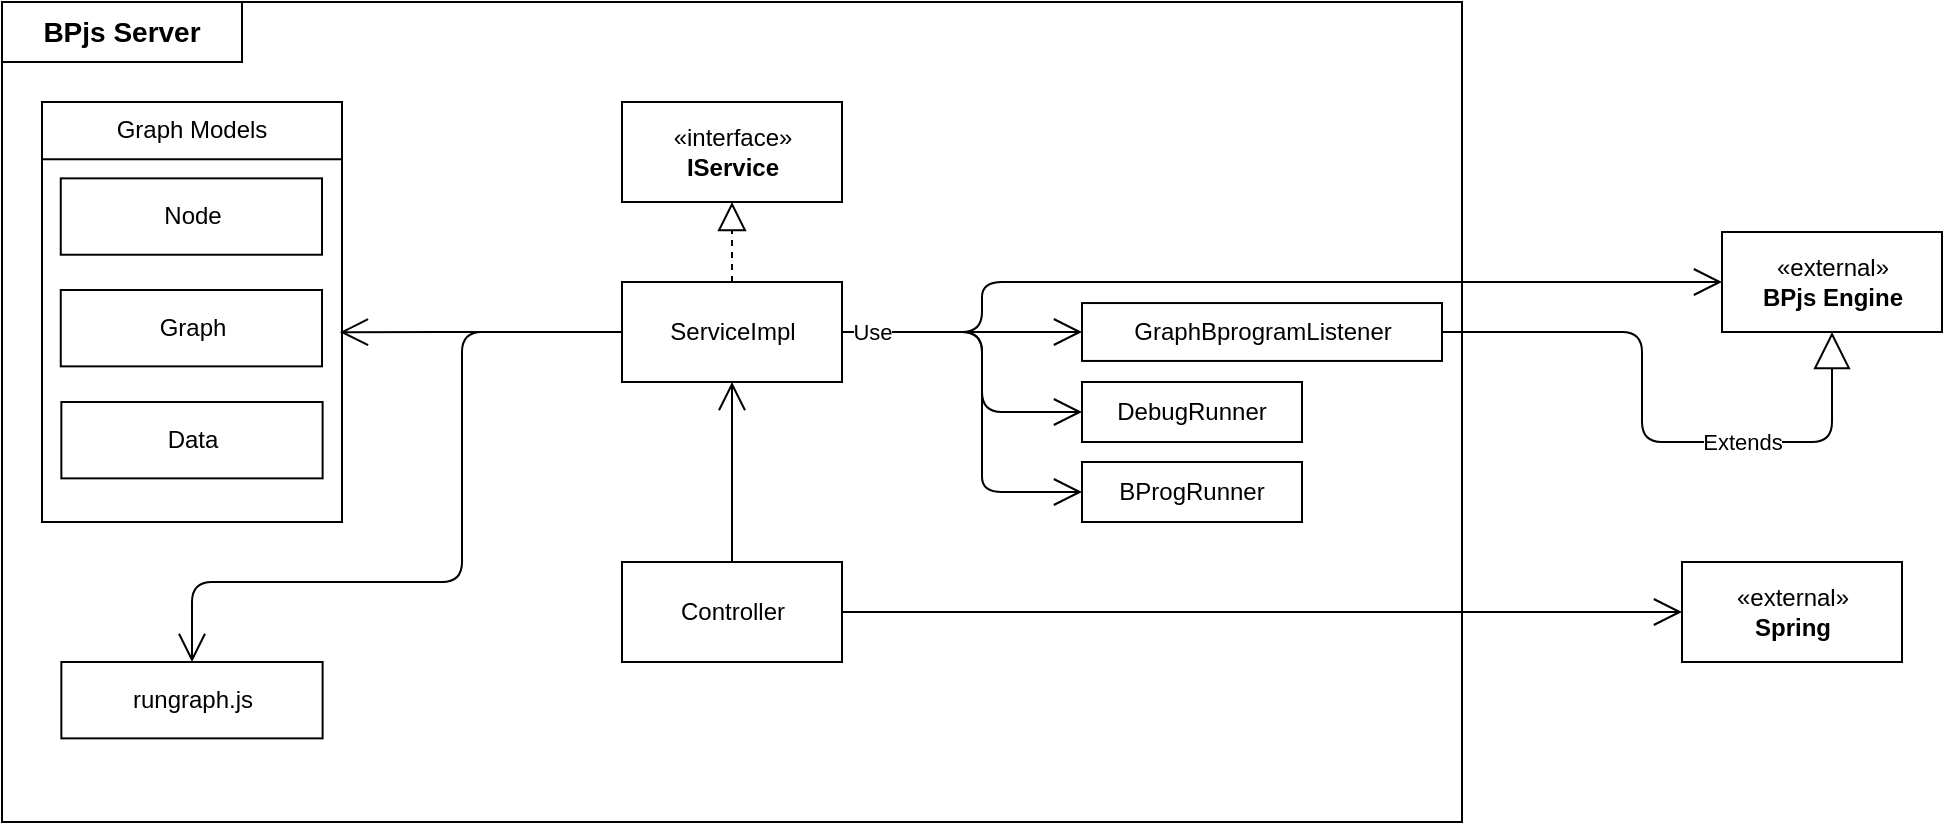 <mxfile version="14.7.7" type="device"><diagram id="MeJZLCN4pHRgE48exZcn" name="Page-1"><mxGraphModel dx="1422" dy="737" grid="1" gridSize="10" guides="1" tooltips="1" connect="1" arrows="1" fold="1" page="1" pageScale="1" pageWidth="1169" pageHeight="827" math="0" shadow="0"><root><mxCell id="0"/><mxCell id="1" parent="0"/><mxCell id="MLNZBuf1biR7ROsAhmqq-6" value="" style="rounded=0;whiteSpace=wrap;html=1;" parent="1" vertex="1"><mxGeometry x="30" y="20" width="730" height="410" as="geometry"/></mxCell><mxCell id="yNPZDv__QCG7tK246ZYU-22" value="«external»&lt;br&gt;&lt;b&gt;Spring&lt;/b&gt;" style="html=1;" parent="1" vertex="1"><mxGeometry x="870" y="300" width="110" height="50" as="geometry"/></mxCell><mxCell id="yNPZDv__QCG7tK246ZYU-23" value="«external»&lt;br&gt;&lt;b&gt;BPjs Engine&lt;/b&gt;" style="html=1;" parent="1" vertex="1"><mxGeometry x="890" y="135" width="110" height="50" as="geometry"/></mxCell><mxCell id="yNPZDv__QCG7tK246ZYU-2" value="Controller" style="html=1;" parent="1" vertex="1"><mxGeometry x="340" y="300" width="110" height="50" as="geometry"/></mxCell><mxCell id="yNPZDv__QCG7tK246ZYU-4" value="«interface»&lt;br&gt;&lt;b&gt;IService&lt;/b&gt;" style="html=1;" parent="1" vertex="1"><mxGeometry x="340" y="70" width="110" height="50" as="geometry"/></mxCell><mxCell id="yNPZDv__QCG7tK246ZYU-5" value="ServiceImpl" style="html=1;" parent="1" vertex="1"><mxGeometry x="340" y="160" width="110" height="50" as="geometry"/></mxCell><mxCell id="yNPZDv__QCG7tK246ZYU-26" value="" style="endArrow=block;dashed=1;endFill=0;endSize=12;html=1;entryX=0.5;entryY=1;entryDx=0;entryDy=0;exitX=0.5;exitY=0;exitDx=0;exitDy=0;" parent="1" source="yNPZDv__QCG7tK246ZYU-5" target="yNPZDv__QCG7tK246ZYU-4" edge="1"><mxGeometry x="30" y="20" width="160" as="geometry"><mxPoint x="130" y="610" as="sourcePoint"/><mxPoint x="290" y="610" as="targetPoint"/><Array as="points"/></mxGeometry></mxCell><mxCell id="yNPZDv__QCG7tK246ZYU-18" value="" style="group" parent="1" vertex="1" connectable="0"><mxGeometry x="50" y="70" width="150" height="210" as="geometry"/></mxCell><mxCell id="yNPZDv__QCG7tK246ZYU-16" value="" style="html=1;" parent="yNPZDv__QCG7tK246ZYU-18" vertex="1"><mxGeometry width="150" height="210" as="geometry"/></mxCell><mxCell id="yNPZDv__QCG7tK246ZYU-6" value="Node" style="html=1;" parent="yNPZDv__QCG7tK246ZYU-18" vertex="1"><mxGeometry x="9.38" y="38.182" width="130.63" height="38.182" as="geometry"/></mxCell><mxCell id="yNPZDv__QCG7tK246ZYU-7" value="Graph" style="html=1;" parent="yNPZDv__QCG7tK246ZYU-18" vertex="1"><mxGeometry x="9.38" y="94" width="130.63" height="38.18" as="geometry"/></mxCell><mxCell id="yNPZDv__QCG7tK246ZYU-9" value="Data" style="html=1;" parent="yNPZDv__QCG7tK246ZYU-18" vertex="1"><mxGeometry x="9.68" y="150.002" width="130.63" height="38.182" as="geometry"/></mxCell><mxCell id="yNPZDv__QCG7tK246ZYU-17" value="Graph Models" style="rounded=0;whiteSpace=wrap;html=1;" parent="yNPZDv__QCG7tK246ZYU-18" vertex="1"><mxGeometry width="150" height="28.636" as="geometry"/></mxCell><mxCell id="yNPZDv__QCG7tK246ZYU-35" value="&lt;b&gt;&lt;font style=&quot;font-size: 14px&quot;&gt;BPjs Server&lt;/font&gt;&lt;/b&gt;" style="rounded=0;whiteSpace=wrap;html=1;fillColor=none;" parent="1" vertex="1"><mxGeometry x="30" y="20" width="120" height="30" as="geometry"/></mxCell><mxCell id="yNPZDv__QCG7tK246ZYU-13" value="GraphBprogramListener" style="html=1;" parent="1" vertex="1"><mxGeometry x="570" y="170.527" width="180" height="28.947" as="geometry"/></mxCell><mxCell id="MLNZBuf1biR7ROsAhmqq-1" value="" style="endArrow=open;html=1;entryX=0.993;entryY=0.548;entryDx=0;entryDy=0;exitX=0;exitY=0.5;exitDx=0;exitDy=0;endFill=0;endSize=12;entryPerimeter=0;" parent="1" source="yNPZDv__QCG7tK246ZYU-5" target="yNPZDv__QCG7tK246ZYU-16" edge="1"><mxGeometry width="50" height="50" relative="1" as="geometry"><mxPoint x="340" y="460" as="sourcePoint"/><mxPoint x="180" y="365" as="targetPoint"/><Array as="points"><mxPoint x="260" y="185"/></Array></mxGeometry></mxCell><mxCell id="MLNZBuf1biR7ROsAhmqq-2" value="Extends" style="endArrow=block;endSize=16;endFill=0;html=1;entryX=0.5;entryY=1;entryDx=0;entryDy=0;exitX=1;exitY=0.5;exitDx=0;exitDy=0;" parent="1" source="yNPZDv__QCG7tK246ZYU-13" target="yNPZDv__QCG7tK246ZYU-23" edge="1"><mxGeometry x="0.344" width="160" relative="1" as="geometry"><mxPoint x="620" y="340" as="sourcePoint"/><mxPoint x="780" y="340" as="targetPoint"/><Array as="points"><mxPoint x="850" y="185"/><mxPoint x="850" y="240"/><mxPoint x="945" y="240"/><mxPoint x="945" y="220"/></Array><mxPoint as="offset"/></mxGeometry></mxCell><mxCell id="MLNZBuf1biR7ROsAhmqq-3" value="" style="endArrow=none;html=1;entryX=0.5;entryY=0;entryDx=0;entryDy=0;exitX=0.5;exitY=1;exitDx=0;exitDy=0;startSize=12;endSize=12;endFill=0;startArrow=open;startFill=0;" parent="1" source="yNPZDv__QCG7tK246ZYU-5" target="yNPZDv__QCG7tK246ZYU-2" edge="1"><mxGeometry width="50" height="50" relative="1" as="geometry"><mxPoint x="460" y="480" as="sourcePoint"/><mxPoint x="510" y="430" as="targetPoint"/><Array as="points"/></mxGeometry></mxCell><mxCell id="MLNZBuf1biR7ROsAhmqq-4" value="" style="endArrow=open;endFill=1;endSize=12;html=1;entryX=0;entryY=0.5;entryDx=0;entryDy=0;exitX=1;exitY=0.5;exitDx=0;exitDy=0;" parent="1" source="yNPZDv__QCG7tK246ZYU-2" target="yNPZDv__QCG7tK246ZYU-22" edge="1"><mxGeometry width="160" relative="1" as="geometry"><mxPoint x="390" y="490" as="sourcePoint"/><mxPoint x="550" y="490" as="targetPoint"/></mxGeometry></mxCell><mxCell id="MLNZBuf1biR7ROsAhmqq-5" value="" style="endArrow=open;endFill=1;endSize=12;html=1;entryX=0;entryY=0.5;entryDx=0;entryDy=0;exitX=1;exitY=0.5;exitDx=0;exitDy=0;" parent="1" source="yNPZDv__QCG7tK246ZYU-5" target="yNPZDv__QCG7tK246ZYU-13" edge="1"><mxGeometry width="160" relative="1" as="geometry"><mxPoint x="450" y="410" as="sourcePoint"/><mxPoint x="610" y="410" as="targetPoint"/><Array as="points"/></mxGeometry></mxCell><mxCell id="MLNZBuf1biR7ROsAhmqq-7" value="" style="endArrow=open;endFill=1;endSize=12;html=1;entryX=0;entryY=0.5;entryDx=0;entryDy=0;exitX=1;exitY=0.5;exitDx=0;exitDy=0;" parent="1" source="yNPZDv__QCG7tK246ZYU-5" target="yNPZDv__QCG7tK246ZYU-23" edge="1"><mxGeometry width="160" relative="1" as="geometry"><mxPoint x="760" y="230" as="sourcePoint"/><mxPoint x="920" y="230" as="targetPoint"/><Array as="points"><mxPoint x="520" y="185"/><mxPoint x="520" y="160"/></Array></mxGeometry></mxCell><mxCell id="RCNC63vSzDuJPHEgTe9C-2" value="DebugRunner" style="rounded=0;whiteSpace=wrap;html=1;" parent="1" vertex="1"><mxGeometry x="570" y="210" width="110" height="30" as="geometry"/></mxCell><mxCell id="RCNC63vSzDuJPHEgTe9C-15" value="" style="endArrow=open;endFill=1;endSize=12;html=1;entryX=0.5;entryY=0;entryDx=0;entryDy=0;exitX=0;exitY=0.5;exitDx=0;exitDy=0;" parent="1" source="yNPZDv__QCG7tK246ZYU-5" edge="1"><mxGeometry width="160" relative="1" as="geometry"><mxPoint x="460" y="195" as="sourcePoint"/><mxPoint x="125" y="350" as="targetPoint"/><Array as="points"><mxPoint x="260" y="185"/><mxPoint x="260" y="310"/><mxPoint x="125" y="310"/></Array></mxGeometry></mxCell><mxCell id="2iWgVs2mXlDRQvsw2Tdu-7" value="rungraph.js" style="html=1;" vertex="1" parent="1"><mxGeometry x="59.68" y="350" width="130.63" height="38.18" as="geometry"/></mxCell><mxCell id="2iWgVs2mXlDRQvsw2Tdu-8" value="BProgRunner" style="rounded=0;whiteSpace=wrap;html=1;" vertex="1" parent="1"><mxGeometry x="570" y="250" width="110" height="30" as="geometry"/></mxCell><mxCell id="2iWgVs2mXlDRQvsw2Tdu-9" value="" style="endArrow=open;endFill=1;endSize=12;html=1;entryX=0;entryY=0.5;entryDx=0;entryDy=0;exitX=1;exitY=0.5;exitDx=0;exitDy=0;" edge="1" parent="1" source="yNPZDv__QCG7tK246ZYU-5" target="2iWgVs2mXlDRQvsw2Tdu-8"><mxGeometry width="160" relative="1" as="geometry"><mxPoint x="460" y="240" as="sourcePoint"/><mxPoint x="580" y="280" as="targetPoint"/><Array as="points"><mxPoint x="520" y="185"/><mxPoint x="520" y="240"/><mxPoint x="520" y="265"/></Array></mxGeometry></mxCell><mxCell id="RCNC63vSzDuJPHEgTe9C-4" value="" style="endArrow=open;endFill=1;endSize=12;html=1;entryX=0;entryY=0.5;entryDx=0;entryDy=0;exitX=1;exitY=0.5;exitDx=0;exitDy=0;" parent="1" source="yNPZDv__QCG7tK246ZYU-5" target="RCNC63vSzDuJPHEgTe9C-2" edge="1"><mxGeometry width="160" relative="1" as="geometry"><mxPoint x="460" y="375" as="sourcePoint"/><mxPoint x="580" y="397.001" as="targetPoint"/><Array as="points"><mxPoint x="520" y="185"/><mxPoint x="520" y="225"/></Array></mxGeometry></mxCell><mxCell id="RCNC63vSzDuJPHEgTe9C-5" value="Use" style="edgeLabel;html=1;align=center;verticalAlign=middle;resizable=0;points=[];" parent="RCNC63vSzDuJPHEgTe9C-4" vertex="1" connectable="0"><mxGeometry x="-0.81" relative="1" as="geometry"><mxPoint as="offset"/></mxGeometry></mxCell></root></mxGraphModel></diagram></mxfile>